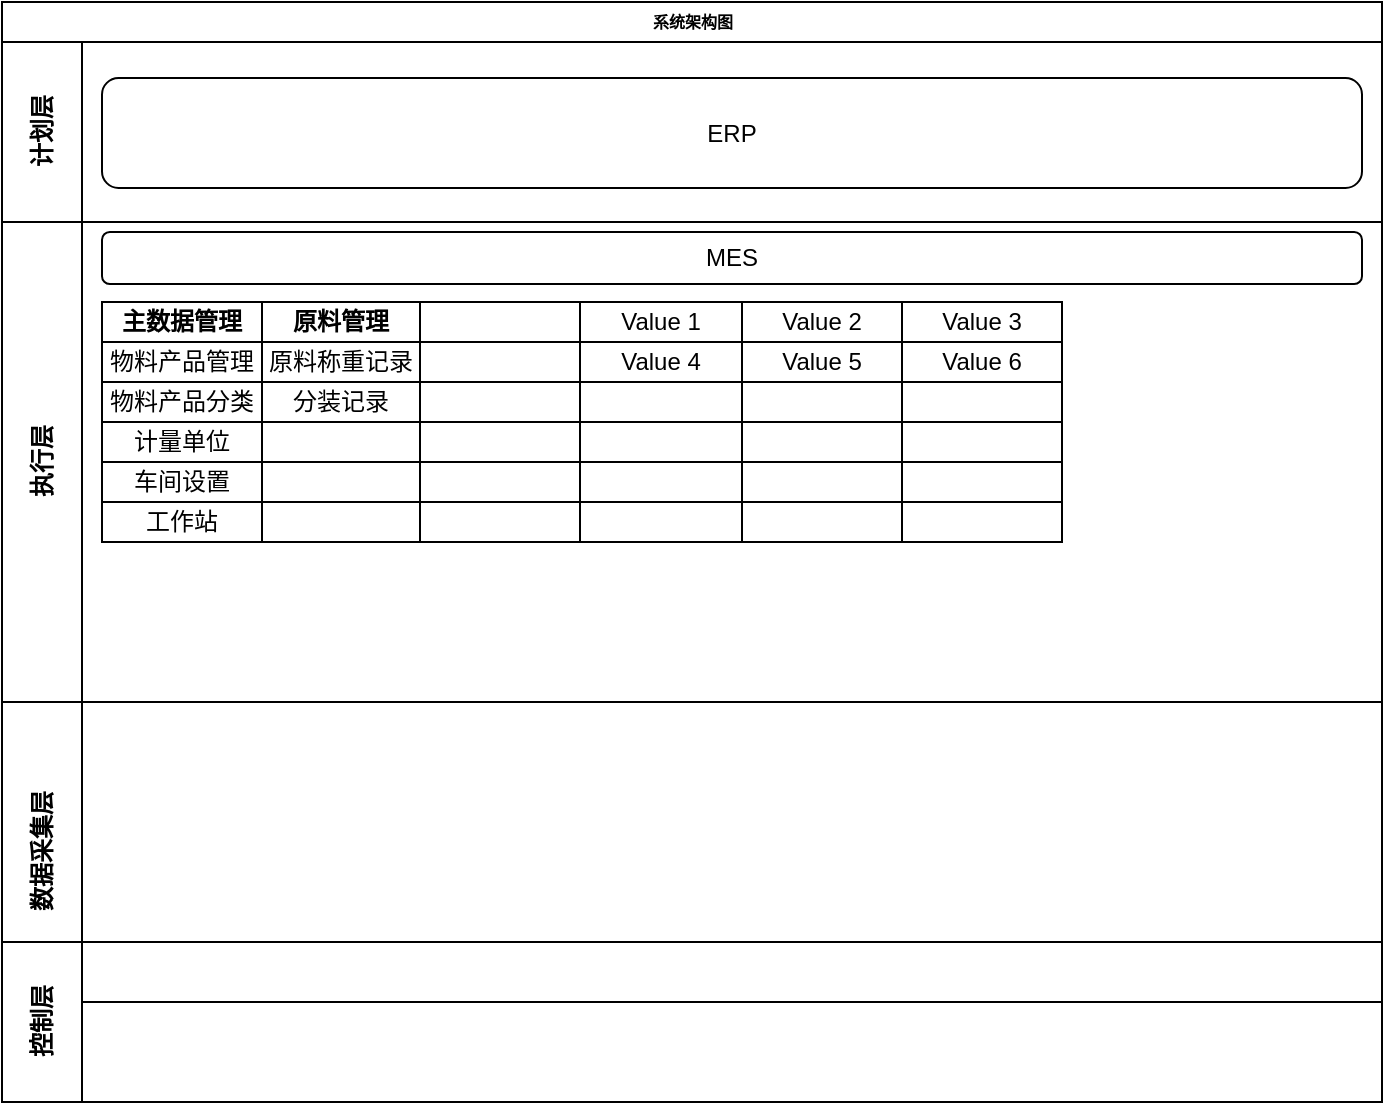 <mxfile version="21.2.1" type="github">
  <diagram name="Page-1" id="c7488fd3-1785-93aa-aadb-54a6760d102a">
    <mxGraphModel dx="875" dy="465" grid="1" gridSize="10" guides="1" tooltips="1" connect="1" arrows="1" fold="1" page="1" pageScale="1" pageWidth="1100" pageHeight="850" background="none" math="0" shadow="0">
      <root>
        <mxCell id="0" />
        <mxCell id="1" parent="0" />
        <mxCell id="2b4e8129b02d487f-1" value="系统架构图" style="swimlane;html=1;childLayout=stackLayout;horizontal=1;startSize=20;horizontalStack=0;rounded=0;shadow=0;labelBackgroundColor=none;strokeWidth=1;fontFamily=Verdana;fontSize=8;align=center;" parent="1" vertex="1">
          <mxGeometry x="180" y="70" width="690" height="500" as="geometry" />
        </mxCell>
        <mxCell id="2b4e8129b02d487f-2" value="计划层" style="swimlane;html=1;startSize=40;horizontal=0;align=center;" parent="2b4e8129b02d487f-1" vertex="1">
          <mxGeometry y="20" width="690" height="90" as="geometry" />
        </mxCell>
        <mxCell id="jEixtRFuUvfLuJaJq4XK-9" value="ERP" style="rounded=1;whiteSpace=wrap;html=1;" vertex="1" parent="2b4e8129b02d487f-2">
          <mxGeometry x="50" y="18" width="630" height="55" as="geometry" />
        </mxCell>
        <mxCell id="2b4e8129b02d487f-3" value="执行层" style="swimlane;html=1;startSize=40;horizontal=0;" parent="2b4e8129b02d487f-1" vertex="1">
          <mxGeometry y="110" width="690" height="240" as="geometry" />
        </mxCell>
        <mxCell id="jEixtRFuUvfLuJaJq4XK-10" value="MES" style="rounded=1;whiteSpace=wrap;html=1;" vertex="1" parent="2b4e8129b02d487f-3">
          <mxGeometry x="50" y="5" width="630" height="26" as="geometry" />
        </mxCell>
        <mxCell id="jEixtRFuUvfLuJaJq4XK-14" value="" style="childLayout=tableLayout;recursiveResize=0;shadow=0;fillColor=none;" vertex="1" parent="2b4e8129b02d487f-3">
          <mxGeometry x="50" y="40" width="480" height="120" as="geometry" />
        </mxCell>
        <mxCell id="jEixtRFuUvfLuJaJq4XK-15" value="" style="shape=tableRow;horizontal=0;startSize=0;swimlaneHead=0;swimlaneBody=0;top=0;left=0;bottom=0;right=0;dropTarget=0;collapsible=0;recursiveResize=0;expand=0;fontStyle=0;fillColor=none;strokeColor=inherit;" vertex="1" parent="jEixtRFuUvfLuJaJq4XK-14">
          <mxGeometry width="480" height="20" as="geometry" />
        </mxCell>
        <mxCell id="jEixtRFuUvfLuJaJq4XK-31" value="主数据管理" style="connectable=0;recursiveResize=0;strokeColor=inherit;fillColor=none;align=center;whiteSpace=wrap;html=1;fontStyle=1" vertex="1" parent="jEixtRFuUvfLuJaJq4XK-15">
          <mxGeometry width="80" height="20" as="geometry">
            <mxRectangle width="80" height="20" as="alternateBounds" />
          </mxGeometry>
        </mxCell>
        <mxCell id="jEixtRFuUvfLuJaJq4XK-29" value="原料管理" style="connectable=0;recursiveResize=0;strokeColor=inherit;fillColor=none;align=center;whiteSpace=wrap;html=1;fontStyle=1" vertex="1" parent="jEixtRFuUvfLuJaJq4XK-15">
          <mxGeometry x="80" width="79" height="20" as="geometry">
            <mxRectangle width="79" height="20" as="alternateBounds" />
          </mxGeometry>
        </mxCell>
        <mxCell id="jEixtRFuUvfLuJaJq4XK-27" style="connectable=0;recursiveResize=0;strokeColor=inherit;fillColor=none;align=center;whiteSpace=wrap;html=1;" vertex="1" parent="jEixtRFuUvfLuJaJq4XK-15">
          <mxGeometry x="159" width="80" height="20" as="geometry">
            <mxRectangle width="80" height="20" as="alternateBounds" />
          </mxGeometry>
        </mxCell>
        <mxCell id="jEixtRFuUvfLuJaJq4XK-16" value="Value 1" style="connectable=0;recursiveResize=0;strokeColor=inherit;fillColor=none;align=center;whiteSpace=wrap;html=1;" vertex="1" parent="jEixtRFuUvfLuJaJq4XK-15">
          <mxGeometry x="239" width="81" height="20" as="geometry">
            <mxRectangle width="81" height="20" as="alternateBounds" />
          </mxGeometry>
        </mxCell>
        <mxCell id="jEixtRFuUvfLuJaJq4XK-17" value="Value 2" style="connectable=0;recursiveResize=0;strokeColor=inherit;fillColor=none;align=center;whiteSpace=wrap;html=1;" vertex="1" parent="jEixtRFuUvfLuJaJq4XK-15">
          <mxGeometry x="320" width="80" height="20" as="geometry">
            <mxRectangle width="80" height="20" as="alternateBounds" />
          </mxGeometry>
        </mxCell>
        <mxCell id="jEixtRFuUvfLuJaJq4XK-18" value="Value 3" style="connectable=0;recursiveResize=0;strokeColor=inherit;fillColor=none;align=center;whiteSpace=wrap;html=1;" vertex="1" parent="jEixtRFuUvfLuJaJq4XK-15">
          <mxGeometry x="400" width="80" height="20" as="geometry">
            <mxRectangle width="80" height="20" as="alternateBounds" />
          </mxGeometry>
        </mxCell>
        <mxCell id="jEixtRFuUvfLuJaJq4XK-19" style="shape=tableRow;horizontal=0;startSize=0;swimlaneHead=0;swimlaneBody=0;top=0;left=0;bottom=0;right=0;dropTarget=0;collapsible=0;recursiveResize=0;expand=0;fontStyle=0;fillColor=none;strokeColor=inherit;" vertex="1" parent="jEixtRFuUvfLuJaJq4XK-14">
          <mxGeometry y="20" width="480" height="20" as="geometry" />
        </mxCell>
        <mxCell id="jEixtRFuUvfLuJaJq4XK-32" value="物料产品管理" style="connectable=0;recursiveResize=0;strokeColor=inherit;fillColor=none;align=center;whiteSpace=wrap;html=1;" vertex="1" parent="jEixtRFuUvfLuJaJq4XK-19">
          <mxGeometry width="80" height="20" as="geometry">
            <mxRectangle width="80" height="20" as="alternateBounds" />
          </mxGeometry>
        </mxCell>
        <mxCell id="jEixtRFuUvfLuJaJq4XK-30" value="原料称重记录" style="connectable=0;recursiveResize=0;strokeColor=inherit;fillColor=none;align=center;whiteSpace=wrap;html=1;" vertex="1" parent="jEixtRFuUvfLuJaJq4XK-19">
          <mxGeometry x="80" width="79" height="20" as="geometry">
            <mxRectangle width="79" height="20" as="alternateBounds" />
          </mxGeometry>
        </mxCell>
        <mxCell id="jEixtRFuUvfLuJaJq4XK-28" style="connectable=0;recursiveResize=0;strokeColor=inherit;fillColor=none;align=center;whiteSpace=wrap;html=1;" vertex="1" parent="jEixtRFuUvfLuJaJq4XK-19">
          <mxGeometry x="159" width="80" height="20" as="geometry">
            <mxRectangle width="80" height="20" as="alternateBounds" />
          </mxGeometry>
        </mxCell>
        <mxCell id="jEixtRFuUvfLuJaJq4XK-20" value="Value 4" style="connectable=0;recursiveResize=0;strokeColor=inherit;fillColor=none;align=center;whiteSpace=wrap;html=1;" vertex="1" parent="jEixtRFuUvfLuJaJq4XK-19">
          <mxGeometry x="239" width="81" height="20" as="geometry">
            <mxRectangle width="81" height="20" as="alternateBounds" />
          </mxGeometry>
        </mxCell>
        <mxCell id="jEixtRFuUvfLuJaJq4XK-21" value="Value 5" style="connectable=0;recursiveResize=0;strokeColor=inherit;fillColor=none;align=center;whiteSpace=wrap;html=1;" vertex="1" parent="jEixtRFuUvfLuJaJq4XK-19">
          <mxGeometry x="320" width="80" height="20" as="geometry">
            <mxRectangle width="80" height="20" as="alternateBounds" />
          </mxGeometry>
        </mxCell>
        <mxCell id="jEixtRFuUvfLuJaJq4XK-22" value="Value 6" style="connectable=0;recursiveResize=0;strokeColor=inherit;fillColor=none;align=center;whiteSpace=wrap;html=1;" vertex="1" parent="jEixtRFuUvfLuJaJq4XK-19">
          <mxGeometry x="400" width="80" height="20" as="geometry">
            <mxRectangle width="80" height="20" as="alternateBounds" />
          </mxGeometry>
        </mxCell>
        <mxCell id="jEixtRFuUvfLuJaJq4XK-33" style="shape=tableRow;horizontal=0;startSize=0;swimlaneHead=0;swimlaneBody=0;top=0;left=0;bottom=0;right=0;dropTarget=0;collapsible=0;recursiveResize=0;expand=0;fontStyle=0;fillColor=none;strokeColor=inherit;" vertex="1" parent="jEixtRFuUvfLuJaJq4XK-14">
          <mxGeometry y="40" width="480" height="20" as="geometry" />
        </mxCell>
        <mxCell id="jEixtRFuUvfLuJaJq4XK-34" value="物料产品分类" style="connectable=0;recursiveResize=0;strokeColor=inherit;fillColor=none;align=center;whiteSpace=wrap;html=1;" vertex="1" parent="jEixtRFuUvfLuJaJq4XK-33">
          <mxGeometry width="80" height="20" as="geometry">
            <mxRectangle width="80" height="20" as="alternateBounds" />
          </mxGeometry>
        </mxCell>
        <mxCell id="jEixtRFuUvfLuJaJq4XK-35" value="分装记录" style="connectable=0;recursiveResize=0;strokeColor=inherit;fillColor=none;align=center;whiteSpace=wrap;html=1;" vertex="1" parent="jEixtRFuUvfLuJaJq4XK-33">
          <mxGeometry x="80" width="79" height="20" as="geometry">
            <mxRectangle width="79" height="20" as="alternateBounds" />
          </mxGeometry>
        </mxCell>
        <mxCell id="jEixtRFuUvfLuJaJq4XK-36" style="connectable=0;recursiveResize=0;strokeColor=inherit;fillColor=none;align=center;whiteSpace=wrap;html=1;" vertex="1" parent="jEixtRFuUvfLuJaJq4XK-33">
          <mxGeometry x="159" width="80" height="20" as="geometry">
            <mxRectangle width="80" height="20" as="alternateBounds" />
          </mxGeometry>
        </mxCell>
        <mxCell id="jEixtRFuUvfLuJaJq4XK-37" style="connectable=0;recursiveResize=0;strokeColor=inherit;fillColor=none;align=center;whiteSpace=wrap;html=1;" vertex="1" parent="jEixtRFuUvfLuJaJq4XK-33">
          <mxGeometry x="239" width="81" height="20" as="geometry">
            <mxRectangle width="81" height="20" as="alternateBounds" />
          </mxGeometry>
        </mxCell>
        <mxCell id="jEixtRFuUvfLuJaJq4XK-38" style="connectable=0;recursiveResize=0;strokeColor=inherit;fillColor=none;align=center;whiteSpace=wrap;html=1;" vertex="1" parent="jEixtRFuUvfLuJaJq4XK-33">
          <mxGeometry x="320" width="80" height="20" as="geometry">
            <mxRectangle width="80" height="20" as="alternateBounds" />
          </mxGeometry>
        </mxCell>
        <mxCell id="jEixtRFuUvfLuJaJq4XK-39" style="connectable=0;recursiveResize=0;strokeColor=inherit;fillColor=none;align=center;whiteSpace=wrap;html=1;" vertex="1" parent="jEixtRFuUvfLuJaJq4XK-33">
          <mxGeometry x="400" width="80" height="20" as="geometry">
            <mxRectangle width="80" height="20" as="alternateBounds" />
          </mxGeometry>
        </mxCell>
        <mxCell id="jEixtRFuUvfLuJaJq4XK-40" style="shape=tableRow;horizontal=0;startSize=0;swimlaneHead=0;swimlaneBody=0;top=0;left=0;bottom=0;right=0;dropTarget=0;collapsible=0;recursiveResize=0;expand=0;fontStyle=0;fillColor=none;strokeColor=inherit;" vertex="1" parent="jEixtRFuUvfLuJaJq4XK-14">
          <mxGeometry y="60" width="480" height="20" as="geometry" />
        </mxCell>
        <mxCell id="jEixtRFuUvfLuJaJq4XK-41" value="计量单位" style="connectable=0;recursiveResize=0;strokeColor=inherit;fillColor=none;align=center;whiteSpace=wrap;html=1;" vertex="1" parent="jEixtRFuUvfLuJaJq4XK-40">
          <mxGeometry width="80" height="20" as="geometry">
            <mxRectangle width="80" height="20" as="alternateBounds" />
          </mxGeometry>
        </mxCell>
        <mxCell id="jEixtRFuUvfLuJaJq4XK-42" style="connectable=0;recursiveResize=0;strokeColor=inherit;fillColor=none;align=center;whiteSpace=wrap;html=1;" vertex="1" parent="jEixtRFuUvfLuJaJq4XK-40">
          <mxGeometry x="80" width="79" height="20" as="geometry">
            <mxRectangle width="79" height="20" as="alternateBounds" />
          </mxGeometry>
        </mxCell>
        <mxCell id="jEixtRFuUvfLuJaJq4XK-43" style="connectable=0;recursiveResize=0;strokeColor=inherit;fillColor=none;align=center;whiteSpace=wrap;html=1;" vertex="1" parent="jEixtRFuUvfLuJaJq4XK-40">
          <mxGeometry x="159" width="80" height="20" as="geometry">
            <mxRectangle width="80" height="20" as="alternateBounds" />
          </mxGeometry>
        </mxCell>
        <mxCell id="jEixtRFuUvfLuJaJq4XK-44" style="connectable=0;recursiveResize=0;strokeColor=inherit;fillColor=none;align=center;whiteSpace=wrap;html=1;" vertex="1" parent="jEixtRFuUvfLuJaJq4XK-40">
          <mxGeometry x="239" width="81" height="20" as="geometry">
            <mxRectangle width="81" height="20" as="alternateBounds" />
          </mxGeometry>
        </mxCell>
        <mxCell id="jEixtRFuUvfLuJaJq4XK-45" style="connectable=0;recursiveResize=0;strokeColor=inherit;fillColor=none;align=center;whiteSpace=wrap;html=1;" vertex="1" parent="jEixtRFuUvfLuJaJq4XK-40">
          <mxGeometry x="320" width="80" height="20" as="geometry">
            <mxRectangle width="80" height="20" as="alternateBounds" />
          </mxGeometry>
        </mxCell>
        <mxCell id="jEixtRFuUvfLuJaJq4XK-46" style="connectable=0;recursiveResize=0;strokeColor=inherit;fillColor=none;align=center;whiteSpace=wrap;html=1;" vertex="1" parent="jEixtRFuUvfLuJaJq4XK-40">
          <mxGeometry x="400" width="80" height="20" as="geometry">
            <mxRectangle width="80" height="20" as="alternateBounds" />
          </mxGeometry>
        </mxCell>
        <mxCell id="jEixtRFuUvfLuJaJq4XK-54" style="shape=tableRow;horizontal=0;startSize=0;swimlaneHead=0;swimlaneBody=0;top=0;left=0;bottom=0;right=0;dropTarget=0;collapsible=0;recursiveResize=0;expand=0;fontStyle=0;fillColor=none;strokeColor=inherit;" vertex="1" parent="jEixtRFuUvfLuJaJq4XK-14">
          <mxGeometry y="80" width="480" height="20" as="geometry" />
        </mxCell>
        <mxCell id="jEixtRFuUvfLuJaJq4XK-55" value="车间设置" style="connectable=0;recursiveResize=0;strokeColor=inherit;fillColor=none;align=center;whiteSpace=wrap;html=1;" vertex="1" parent="jEixtRFuUvfLuJaJq4XK-54">
          <mxGeometry width="80" height="20" as="geometry">
            <mxRectangle width="80" height="20" as="alternateBounds" />
          </mxGeometry>
        </mxCell>
        <mxCell id="jEixtRFuUvfLuJaJq4XK-56" style="connectable=0;recursiveResize=0;strokeColor=inherit;fillColor=none;align=center;whiteSpace=wrap;html=1;" vertex="1" parent="jEixtRFuUvfLuJaJq4XK-54">
          <mxGeometry x="80" width="79" height="20" as="geometry">
            <mxRectangle width="79" height="20" as="alternateBounds" />
          </mxGeometry>
        </mxCell>
        <mxCell id="jEixtRFuUvfLuJaJq4XK-57" style="connectable=0;recursiveResize=0;strokeColor=inherit;fillColor=none;align=center;whiteSpace=wrap;html=1;" vertex="1" parent="jEixtRFuUvfLuJaJq4XK-54">
          <mxGeometry x="159" width="80" height="20" as="geometry">
            <mxRectangle width="80" height="20" as="alternateBounds" />
          </mxGeometry>
        </mxCell>
        <mxCell id="jEixtRFuUvfLuJaJq4XK-58" style="connectable=0;recursiveResize=0;strokeColor=inherit;fillColor=none;align=center;whiteSpace=wrap;html=1;" vertex="1" parent="jEixtRFuUvfLuJaJq4XK-54">
          <mxGeometry x="239" width="81" height="20" as="geometry">
            <mxRectangle width="81" height="20" as="alternateBounds" />
          </mxGeometry>
        </mxCell>
        <mxCell id="jEixtRFuUvfLuJaJq4XK-59" style="connectable=0;recursiveResize=0;strokeColor=inherit;fillColor=none;align=center;whiteSpace=wrap;html=1;" vertex="1" parent="jEixtRFuUvfLuJaJq4XK-54">
          <mxGeometry x="320" width="80" height="20" as="geometry">
            <mxRectangle width="80" height="20" as="alternateBounds" />
          </mxGeometry>
        </mxCell>
        <mxCell id="jEixtRFuUvfLuJaJq4XK-60" style="connectable=0;recursiveResize=0;strokeColor=inherit;fillColor=none;align=center;whiteSpace=wrap;html=1;" vertex="1" parent="jEixtRFuUvfLuJaJq4XK-54">
          <mxGeometry x="400" width="80" height="20" as="geometry">
            <mxRectangle width="80" height="20" as="alternateBounds" />
          </mxGeometry>
        </mxCell>
        <mxCell id="jEixtRFuUvfLuJaJq4XK-47" style="shape=tableRow;horizontal=0;startSize=0;swimlaneHead=0;swimlaneBody=0;top=0;left=0;bottom=0;right=0;dropTarget=0;collapsible=0;recursiveResize=0;expand=0;fontStyle=0;fillColor=none;strokeColor=inherit;" vertex="1" parent="jEixtRFuUvfLuJaJq4XK-14">
          <mxGeometry y="100" width="480" height="20" as="geometry" />
        </mxCell>
        <mxCell id="jEixtRFuUvfLuJaJq4XK-48" value="工作站" style="connectable=0;recursiveResize=0;strokeColor=inherit;fillColor=none;align=center;whiteSpace=wrap;html=1;" vertex="1" parent="jEixtRFuUvfLuJaJq4XK-47">
          <mxGeometry width="80" height="20" as="geometry">
            <mxRectangle width="80" height="20" as="alternateBounds" />
          </mxGeometry>
        </mxCell>
        <mxCell id="jEixtRFuUvfLuJaJq4XK-49" style="connectable=0;recursiveResize=0;strokeColor=inherit;fillColor=none;align=center;whiteSpace=wrap;html=1;" vertex="1" parent="jEixtRFuUvfLuJaJq4XK-47">
          <mxGeometry x="80" width="79" height="20" as="geometry">
            <mxRectangle width="79" height="20" as="alternateBounds" />
          </mxGeometry>
        </mxCell>
        <mxCell id="jEixtRFuUvfLuJaJq4XK-50" style="connectable=0;recursiveResize=0;strokeColor=inherit;fillColor=none;align=center;whiteSpace=wrap;html=1;" vertex="1" parent="jEixtRFuUvfLuJaJq4XK-47">
          <mxGeometry x="159" width="80" height="20" as="geometry">
            <mxRectangle width="80" height="20" as="alternateBounds" />
          </mxGeometry>
        </mxCell>
        <mxCell id="jEixtRFuUvfLuJaJq4XK-51" style="connectable=0;recursiveResize=0;strokeColor=inherit;fillColor=none;align=center;whiteSpace=wrap;html=1;" vertex="1" parent="jEixtRFuUvfLuJaJq4XK-47">
          <mxGeometry x="239" width="81" height="20" as="geometry">
            <mxRectangle width="81" height="20" as="alternateBounds" />
          </mxGeometry>
        </mxCell>
        <mxCell id="jEixtRFuUvfLuJaJq4XK-52" style="connectable=0;recursiveResize=0;strokeColor=inherit;fillColor=none;align=center;whiteSpace=wrap;html=1;" vertex="1" parent="jEixtRFuUvfLuJaJq4XK-47">
          <mxGeometry x="320" width="80" height="20" as="geometry">
            <mxRectangle width="80" height="20" as="alternateBounds" />
          </mxGeometry>
        </mxCell>
        <mxCell id="jEixtRFuUvfLuJaJq4XK-53" style="connectable=0;recursiveResize=0;strokeColor=inherit;fillColor=none;align=center;whiteSpace=wrap;html=1;" vertex="1" parent="jEixtRFuUvfLuJaJq4XK-47">
          <mxGeometry x="400" width="80" height="20" as="geometry">
            <mxRectangle width="80" height="20" as="alternateBounds" />
          </mxGeometry>
        </mxCell>
        <mxCell id="2b4e8129b02d487f-4" value="数据采集层" style="swimlane;html=1;startSize=40;horizontal=0;" parent="2b4e8129b02d487f-1" vertex="1">
          <mxGeometry y="350" width="690" height="150" as="geometry" />
        </mxCell>
        <mxCell id="jEixtRFuUvfLuJaJq4XK-1" value="控制层" style="swimlane;html=1;startSize=40;horizontal=0;" vertex="1" parent="1">
          <mxGeometry x="180" y="540" width="690" height="80" as="geometry" />
        </mxCell>
      </root>
    </mxGraphModel>
  </diagram>
</mxfile>
